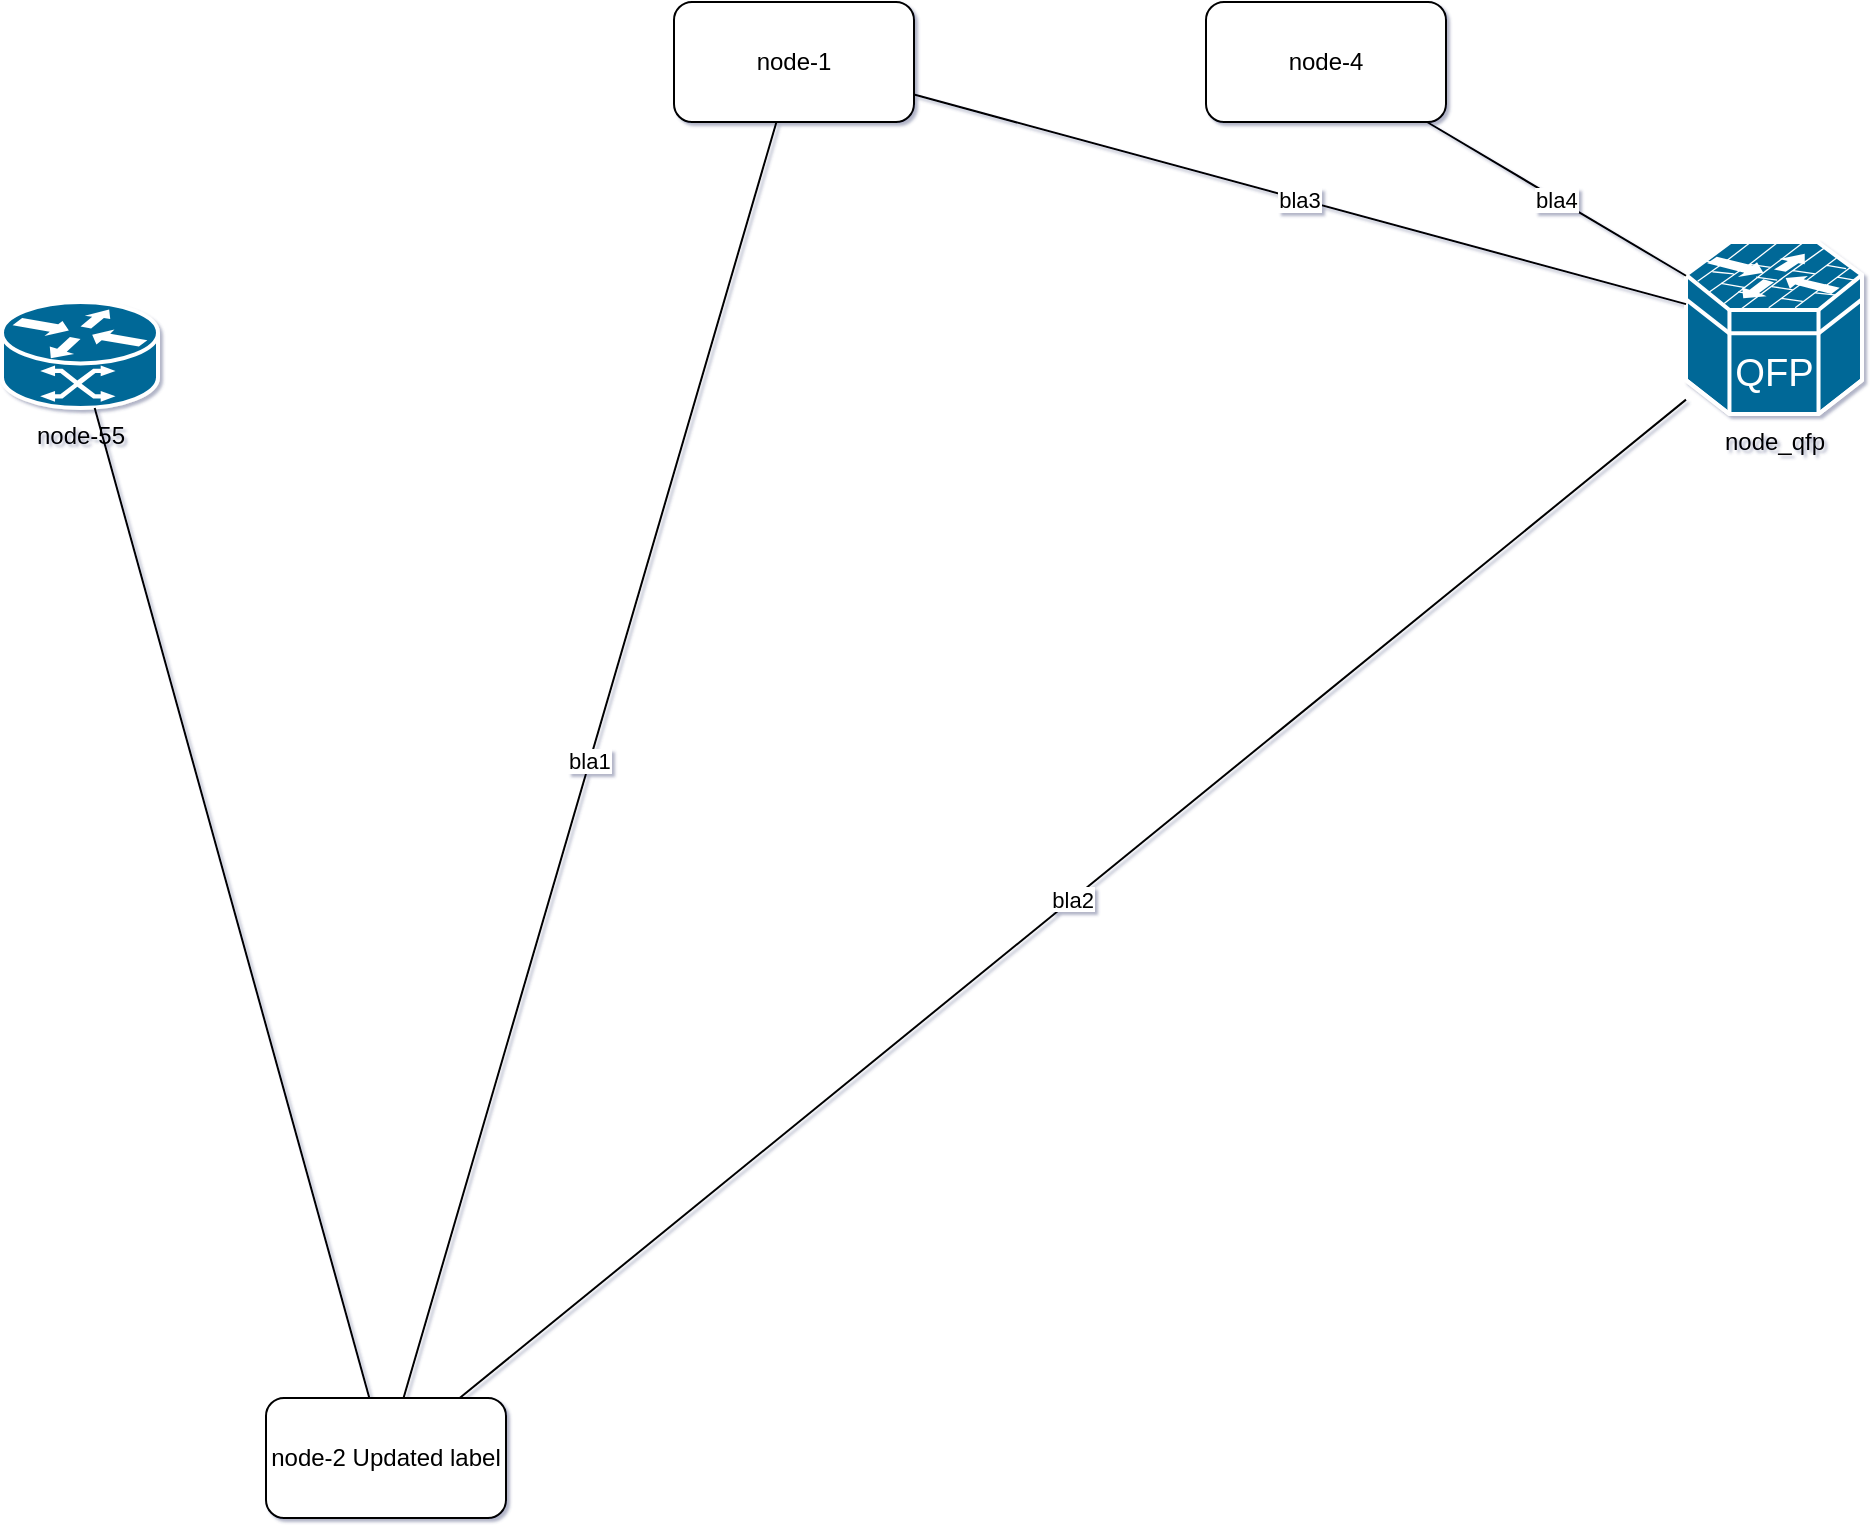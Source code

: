 <mxfile compressed="false" type="device" version="13.2.2">
  <diagram id="Page-1" name="Page-1">
    <mxGraphModel arrows="1" connect="1" dx="852" dy="494" fold="1" grid="1" gridSize="10" guides="1" math="0" page="0" pageHeight="1169" pageScale="1" pageWidth="827" shadow="1" tooltips="1">
      <root>
        <mxCell id="0" />
        <mxCell id="1" parent="0" />
        <object id="node-1" k1="v1" k2="v2" label="node-1" link="http://ya.ru">
          <mxCell parent="1" style="rounded=1;whiteSpace=wrap;html=1;" vertex="1">
            <mxGeometry as="geometry" height="60" width="120" x="536" />
          </mxCell>
        </object>
        <object id="node-2" label="node-2 Updated label">
          <mxCell parent="1" style="rounded=1;whiteSpace=wrap;html=1;" vertex="1">
            <mxGeometry as="geometry" height="60" width="120" x="332" y="698" />
          </mxCell>
        </object>
        <object id="node-3" label="node_qfp">
          <mxCell parent="1" style="shape=mxgraph.cisco.misc.asr_1000_series;html=1;pointerEvents=1;dashed=0;fillColor=#036897;strokeColor=#ffffff;strokeWidth=2;verticalLabelPosition=bottom;verticalAlign=top;align=center;outlineConnect=0;" vertex="1">
            <mxGeometry as="geometry" height="86" width="88" x="1042" y="120" />
          </mxCell>
        </object>
        <object a="b" c="d" id="node-4" label="node-4" link="http://google.com">
          <mxCell parent="1" style="rounded=1;whiteSpace=wrap;html=1;" vertex="1">
            <mxGeometry as="geometry" height="60" width="120" x="802" />
          </mxCell>
        </object>
        <object id="98b6238be5acd1302f49c499f9173e32" label="bla1">
          <mxCell edge="1" parent="1" source="node-1" style="endArrow=none;" target="node-2">
            <mxGeometry as="geometry" relative="1" />
          </mxCell>
        </object>
        <object id="c0b00b2fdeaaa6f41cab0ef2448ffcef" label="bla2">
          <mxCell edge="1" parent="1" source="node-2" style="endArrow=none;" target="node-3">
            <mxGeometry as="geometry" relative="1" />
          </mxCell>
        </object>
        <object id="c8fe43e5ad1ce2c05bfc0b371d1fb987" label="bla3">
          <mxCell edge="1" parent="1" source="node-3" style="endArrow=none;" target="node-1">
            <mxGeometry as="geometry" relative="1" />
          </mxCell>
        </object>
        <object id="3972a5fc4a57b84e0376216959d97b1c" label="bla4">
          <mxCell edge="1" parent="1" source="node-4" style="endArrow=none;" target="node-3">
            <mxGeometry as="geometry" relative="1" />
          </mxCell>
        </object>
        <object id="node-55" label="node-55">
          <mxCell parent="1" style="shape=mxgraph.cisco.routers.atm_router;html=1;pointerEvents=1;dashed=0;fillColor=#036897;strokeColor=#ffffff;strokeWidth=2;verticalLabelPosition=bottom;verticalAlign=top;align=center;outlineConnect=0;" vertex="1">
            <mxGeometry as="geometry" height="53" width="78" x="200" y="150" />
          </mxCell>
        </object>
        <object id="80ae0df67df27c592ace3f870f67e3d6" label="">
          <mxCell edge="1" parent="1" source="node-55" style="endArrow=none;" target="node-2">
            <mxGeometry as="geometry" relative="1" />
          </mxCell>
        </object>
      </root>
    </mxGraphModel>
  </diagram>
</mxfile>